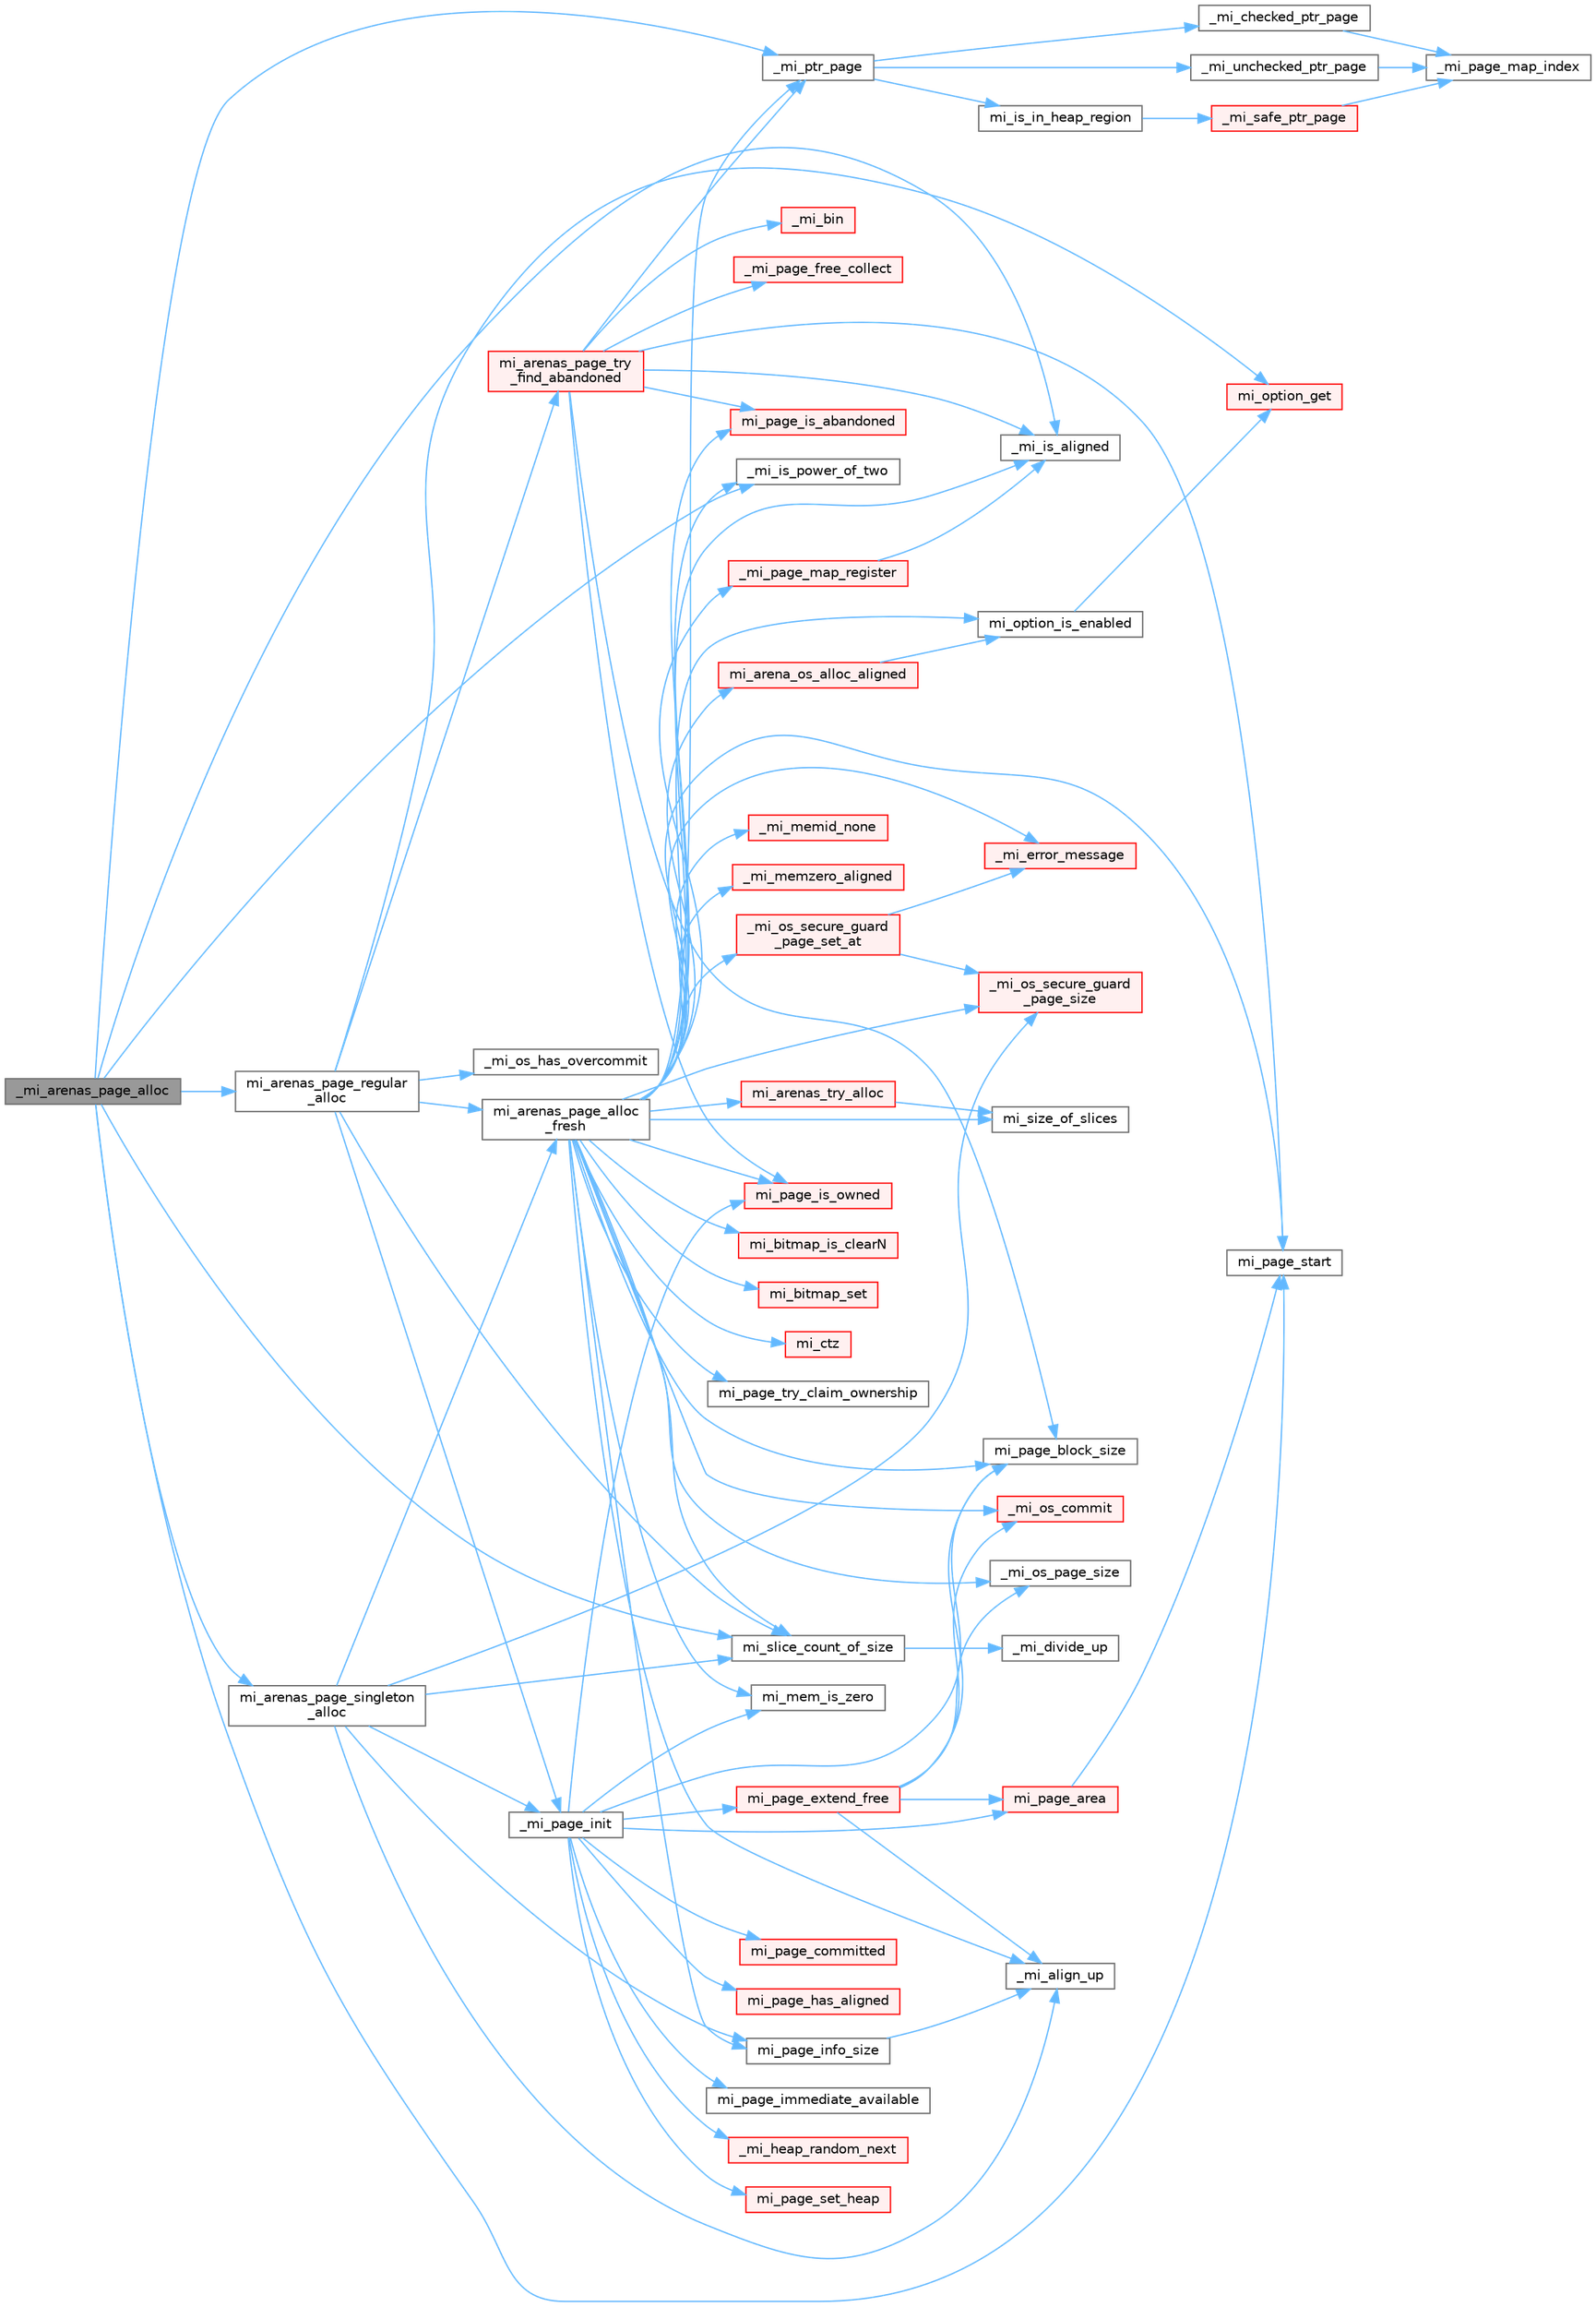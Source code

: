 digraph "_mi_arenas_page_alloc"
{
 // LATEX_PDF_SIZE
  bgcolor="transparent";
  edge [fontname=Helvetica,fontsize=10,labelfontname=Helvetica,labelfontsize=10];
  node [fontname=Helvetica,fontsize=10,shape=box,height=0.2,width=0.4];
  rankdir="LR";
  Node1 [id="Node000001",label="_mi_arenas_page_alloc",height=0.2,width=0.4,color="gray40", fillcolor="grey60", style="filled", fontcolor="black",tooltip=" "];
  Node1 -> Node2 [id="edge86_Node000001_Node000002",color="steelblue1",style="solid",tooltip=" "];
  Node2 [id="Node000002",label="_mi_is_aligned",height=0.2,width=0.4,color="grey40", fillcolor="white", style="filled",URL="$_e_a_s_t_l_2packages_2mimalloc_2include_2mimalloc_2internal_8h.html#ad446ae4d82cbdbd78dfbe46fa2330555",tooltip=" "];
  Node1 -> Node3 [id="edge87_Node000001_Node000003",color="steelblue1",style="solid",tooltip=" "];
  Node3 [id="Node000003",label="_mi_is_power_of_two",height=0.2,width=0.4,color="grey40", fillcolor="white", style="filled",URL="$_e_a_s_t_l_2packages_2mimalloc_2include_2mimalloc_2internal_8h.html#ac46068515202fb9642f6b2610836bd82",tooltip=" "];
  Node1 -> Node4 [id="edge88_Node000001_Node000004",color="steelblue1",style="solid",tooltip=" "];
  Node4 [id="Node000004",label="_mi_ptr_page",height=0.2,width=0.4,color="grey40", fillcolor="white", style="filled",URL="$_e_a_s_t_l_2packages_2mimalloc_2include_2mimalloc_2internal_8h.html#acd84a462a2045538d19ecc56e6cc29f6",tooltip=" "];
  Node4 -> Node5 [id="edge89_Node000004_Node000005",color="steelblue1",style="solid",tooltip=" "];
  Node5 [id="Node000005",label="_mi_checked_ptr_page",height=0.2,width=0.4,color="grey40", fillcolor="white", style="filled",URL="$_e_a_s_t_l_2packages_2mimalloc_2include_2mimalloc_2internal_8h.html#aae1cb48b790d504329cb8031a6a716ef",tooltip=" "];
  Node5 -> Node6 [id="edge90_Node000005_Node000006",color="steelblue1",style="solid",tooltip=" "];
  Node6 [id="Node000006",label="_mi_page_map_index",height=0.2,width=0.4,color="grey40", fillcolor="white", style="filled",URL="$_e_a_s_t_l_2packages_2mimalloc_2include_2mimalloc_2internal_8h.html#ac5fb64f98ad24fd3b47091a14425c3dc",tooltip=" "];
  Node4 -> Node7 [id="edge91_Node000004_Node000007",color="steelblue1",style="solid",tooltip=" "];
  Node7 [id="Node000007",label="_mi_unchecked_ptr_page",height=0.2,width=0.4,color="grey40", fillcolor="white", style="filled",URL="$_e_a_s_t_l_2packages_2mimalloc_2include_2mimalloc_2internal_8h.html#af17a42b9aa712fc80ff8d725eb2300ec",tooltip=" "];
  Node7 -> Node6 [id="edge92_Node000007_Node000006",color="steelblue1",style="solid",tooltip=" "];
  Node4 -> Node8 [id="edge93_Node000004_Node000008",color="steelblue1",style="solid",tooltip=" "];
  Node8 [id="Node000008",label="mi_is_in_heap_region",height=0.2,width=0.4,color="grey40", fillcolor="white", style="filled",URL="$group__extended.html#ga5f071b10d4df1c3658e04e7fd67a94e6",tooltip=" "];
  Node8 -> Node9 [id="edge94_Node000008_Node000009",color="steelblue1",style="solid",tooltip=" "];
  Node9 [id="Node000009",label="_mi_safe_ptr_page",height=0.2,width=0.4,color="red", fillcolor="#FFF0F0", style="filled",URL="$page-map_8c.html#aa93d85305e51471aa1951ab818628a63",tooltip=" "];
  Node9 -> Node6 [id="edge95_Node000009_Node000006",color="steelblue1",style="solid",tooltip=" "];
  Node1 -> Node11 [id="edge96_Node000001_Node000011",color="steelblue1",style="solid",tooltip=" "];
  Node11 [id="Node000011",label="mi_arenas_page_regular\l_alloc",height=0.2,width=0.4,color="grey40", fillcolor="white", style="filled",URL="$arena_8c.html#a4b6e177710444b0ae5fe4acf69222a23",tooltip=" "];
  Node11 -> Node12 [id="edge97_Node000011_Node000012",color="steelblue1",style="solid",tooltip=" "];
  Node12 [id="Node000012",label="_mi_os_has_overcommit",height=0.2,width=0.4,color="grey40", fillcolor="white", style="filled",URL="$os_8c.html#ab15bd169082d58502da1d18e7ae61044",tooltip=" "];
  Node11 -> Node13 [id="edge98_Node000011_Node000013",color="steelblue1",style="solid",tooltip=" "];
  Node13 [id="Node000013",label="_mi_page_init",height=0.2,width=0.4,color="grey40", fillcolor="white", style="filled",URL="$page_8c.html#a93f6b93722ef321c7a3b3f121c1aa3bd",tooltip=" "];
  Node13 -> Node14 [id="edge99_Node000013_Node000014",color="steelblue1",style="solid",tooltip=" "];
  Node14 [id="Node000014",label="_mi_heap_random_next",height=0.2,width=0.4,color="red", fillcolor="#FFF0F0", style="filled",URL="$heap_8c.html#a68ddb5f2c595ea9d4e8d450342b4713c",tooltip=" "];
  Node13 -> Node20 [id="edge100_Node000013_Node000020",color="steelblue1",style="solid",tooltip=" "];
  Node20 [id="Node000020",label="mi_mem_is_zero",height=0.2,width=0.4,color="grey40", fillcolor="white", style="filled",URL="$_e_a_s_t_l_2packages_2mimalloc_2include_2mimalloc_2internal_8h.html#a8391ae55dd6885bd38593f740fd349a4",tooltip=" "];
  Node13 -> Node21 [id="edge101_Node000013_Node000021",color="steelblue1",style="solid",tooltip=" "];
  Node21 [id="Node000021",label="mi_page_area",height=0.2,width=0.4,color="red", fillcolor="#FFF0F0", style="filled",URL="$_e_a_s_t_l_2packages_2mimalloc_2include_2mimalloc_2internal_8h.html#ab02bec7b56343136344cb9441cb889c7",tooltip=" "];
  Node21 -> Node24 [id="edge102_Node000021_Node000024",color="steelblue1",style="solid",tooltip=" "];
  Node24 [id="Node000024",label="mi_page_start",height=0.2,width=0.4,color="grey40", fillcolor="white", style="filled",URL="$_e_a_s_t_l_2packages_2mimalloc_2include_2mimalloc_2internal_8h.html#a95e8b035747d340ad060f5cf0811b7e9",tooltip=" "];
  Node13 -> Node23 [id="edge103_Node000013_Node000023",color="steelblue1",style="solid",tooltip=" "];
  Node23 [id="Node000023",label="mi_page_block_size",height=0.2,width=0.4,color="grey40", fillcolor="white", style="filled",URL="$_e_a_s_t_l_2packages_2mimalloc_2include_2mimalloc_2internal_8h.html#a6134893990c1f09da2b40092ceecc780",tooltip=" "];
  Node13 -> Node25 [id="edge104_Node000013_Node000025",color="steelblue1",style="solid",tooltip=" "];
  Node25 [id="Node000025",label="mi_page_committed",height=0.2,width=0.4,color="red", fillcolor="#FFF0F0", style="filled",URL="$_e_a_s_t_l_2packages_2mimalloc_2include_2mimalloc_2internal_8h.html#a0ebedfe1875740753164d3bf0a948d31",tooltip=" "];
  Node13 -> Node27 [id="edge105_Node000013_Node000027",color="steelblue1",style="solid",tooltip=" "];
  Node27 [id="Node000027",label="mi_page_extend_free",height=0.2,width=0.4,color="red", fillcolor="#FFF0F0", style="filled",URL="$page_8c.html#a40c7a483e3c04fdcf8d9a16bc6e6cea5",tooltip=" "];
  Node27 -> Node28 [id="edge106_Node000027_Node000028",color="steelblue1",style="solid",tooltip=" "];
  Node28 [id="Node000028",label="_mi_align_up",height=0.2,width=0.4,color="grey40", fillcolor="white", style="filled",URL="$_e_a_s_t_l_2packages_2mimalloc_2include_2mimalloc_2internal_8h.html#a7f35944d44d8a16365072023dd19e0da",tooltip=" "];
  Node27 -> Node29 [id="edge107_Node000027_Node000029",color="steelblue1",style="solid",tooltip=" "];
  Node29 [id="Node000029",label="_mi_os_commit",height=0.2,width=0.4,color="red", fillcolor="#FFF0F0", style="filled",URL="$os_8c.html#acef931ae1be3c3ddb6ee125a8267a84e",tooltip=" "];
  Node27 -> Node70 [id="edge108_Node000027_Node000070",color="steelblue1",style="solid",tooltip=" "];
  Node70 [id="Node000070",label="_mi_os_page_size",height=0.2,width=0.4,color="grey40", fillcolor="white", style="filled",URL="$os_8c.html#a723e4c95209d4c6282b53317473e83d5",tooltip=" "];
  Node27 -> Node21 [id="edge109_Node000027_Node000021",color="steelblue1",style="solid",tooltip=" "];
  Node27 -> Node23 [id="edge110_Node000027_Node000023",color="steelblue1",style="solid",tooltip=" "];
  Node13 -> Node82 [id="edge111_Node000013_Node000082",color="steelblue1",style="solid",tooltip=" "];
  Node82 [id="Node000082",label="mi_page_has_aligned",height=0.2,width=0.4,color="red", fillcolor="#FFF0F0", style="filled",URL="$_e_a_s_t_l_2packages_2mimalloc_2include_2mimalloc_2internal_8h.html#ae0b5641b1e2fabf59c84685e08520852",tooltip=" "];
  Node13 -> Node85 [id="edge112_Node000013_Node000085",color="steelblue1",style="solid",tooltip=" "];
  Node85 [id="Node000085",label="mi_page_immediate_available",height=0.2,width=0.4,color="grey40", fillcolor="white", style="filled",URL="$_e_a_s_t_l_2packages_2mimalloc_2include_2mimalloc_2internal_8h.html#a87596f606325115ec4f43046dfd3d64a",tooltip=" "];
  Node13 -> Node86 [id="edge113_Node000013_Node000086",color="steelblue1",style="solid",tooltip=" "];
  Node86 [id="Node000086",label="mi_page_is_owned",height=0.2,width=0.4,color="red", fillcolor="#FFF0F0", style="filled",URL="$_e_a_s_t_l_2packages_2mimalloc_2include_2mimalloc_2internal_8h.html#af56ec67c6f794de0f36d59a6390ab4c7",tooltip=" "];
  Node13 -> Node88 [id="edge114_Node000013_Node000088",color="steelblue1",style="solid",tooltip=" "];
  Node88 [id="Node000088",label="mi_page_set_heap",height=0.2,width=0.4,color="red", fillcolor="#FFF0F0", style="filled",URL="$_e_a_s_t_l_2packages_2mimalloc_2include_2mimalloc_2internal_8h.html#a4f0664d2a3d9c81776a0f90311aef474",tooltip=" "];
  Node11 -> Node89 [id="edge115_Node000011_Node000089",color="steelblue1",style="solid",tooltip=" "];
  Node89 [id="Node000089",label="mi_arenas_page_alloc\l_fresh",height=0.2,width=0.4,color="grey40", fillcolor="white", style="filled",URL="$arena_8c.html#a8ec3eb385e20906f3e68a26faf3e9643",tooltip=" "];
  Node89 -> Node28 [id="edge116_Node000089_Node000028",color="steelblue1",style="solid",tooltip=" "];
  Node89 -> Node90 [id="edge117_Node000089_Node000090",color="steelblue1",style="solid",tooltip=" "];
  Node90 [id="Node000090",label="_mi_error_message",height=0.2,width=0.4,color="red", fillcolor="#FFF0F0", style="filled",URL="$options_8c.html#a2bebc073bcaac71658e57bb260c2e426",tooltip=" "];
  Node89 -> Node2 [id="edge118_Node000089_Node000002",color="steelblue1",style="solid",tooltip=" "];
  Node89 -> Node3 [id="edge119_Node000089_Node000003",color="steelblue1",style="solid",tooltip=" "];
  Node89 -> Node92 [id="edge120_Node000089_Node000092",color="steelblue1",style="solid",tooltip=" "];
  Node92 [id="Node000092",label="_mi_memid_none",height=0.2,width=0.4,color="red", fillcolor="#FFF0F0", style="filled",URL="$_e_a_s_t_l_2packages_2mimalloc_2include_2mimalloc_2internal_8h.html#a130091d8591ac82c587dace216eca4d2",tooltip=" "];
  Node89 -> Node94 [id="edge121_Node000089_Node000094",color="steelblue1",style="solid",tooltip=" "];
  Node94 [id="Node000094",label="_mi_memzero_aligned",height=0.2,width=0.4,color="red", fillcolor="#FFF0F0", style="filled",URL="$_e_a_s_t_l_2packages_2mimalloc_2include_2mimalloc_2internal_8h.html#aa1d3beee9d492fc175ac2584e50fd8ea",tooltip=" "];
  Node89 -> Node29 [id="edge122_Node000089_Node000029",color="steelblue1",style="solid",tooltip=" "];
  Node89 -> Node70 [id="edge123_Node000089_Node000070",color="steelblue1",style="solid",tooltip=" "];
  Node89 -> Node97 [id="edge124_Node000089_Node000097",color="steelblue1",style="solid",tooltip=" "];
  Node97 [id="Node000097",label="_mi_os_secure_guard\l_page_set_at",height=0.2,width=0.4,color="red", fillcolor="#FFF0F0", style="filled",URL="$os_8c.html#ab8a90f7c45f09eeb46adb1677f438827",tooltip=" "];
  Node97 -> Node90 [id="edge125_Node000097_Node000090",color="steelblue1",style="solid",tooltip=" "];
  Node97 -> Node103 [id="edge126_Node000097_Node000103",color="steelblue1",style="solid",tooltip=" "];
  Node103 [id="Node000103",label="_mi_os_secure_guard\l_page_size",height=0.2,width=0.4,color="red", fillcolor="#FFF0F0", style="filled",URL="$os_8c.html#a2daf38bcf9e1a42db5038d237354fbe2",tooltip=" "];
  Node89 -> Node103 [id="edge127_Node000089_Node000103",color="steelblue1",style="solid",tooltip=" "];
  Node89 -> Node105 [id="edge128_Node000089_Node000105",color="steelblue1",style="solid",tooltip=" "];
  Node105 [id="Node000105",label="_mi_page_map_register",height=0.2,width=0.4,color="red", fillcolor="#FFF0F0", style="filled",URL="$page-map_8c.html#a408efa9baa877e4ccfcf3e9429bcbc01",tooltip=" "];
  Node105 -> Node2 [id="edge129_Node000105_Node000002",color="steelblue1",style="solid",tooltip=" "];
  Node89 -> Node4 [id="edge130_Node000089_Node000004",color="steelblue1",style="solid",tooltip=" "];
  Node89 -> Node147 [id="edge131_Node000089_Node000147",color="steelblue1",style="solid",tooltip=" "];
  Node147 [id="Node000147",label="mi_arena_os_alloc_aligned",height=0.2,width=0.4,color="red", fillcolor="#FFF0F0", style="filled",URL="$arena_8c.html#a2006e5e5adff15eb41bb9ab90570fbe2",tooltip=" "];
  Node147 -> Node34 [id="edge132_Node000147_Node000034",color="steelblue1",style="solid",tooltip=" "];
  Node34 [id="Node000034",label="mi_option_is_enabled",height=0.2,width=0.4,color="grey40", fillcolor="white", style="filled",URL="$group__options.html#ga459ad98f18b3fc9275474807fe0ca188",tooltip=" "];
  Node34 -> Node35 [id="edge133_Node000034_Node000035",color="steelblue1",style="solid",tooltip=" "];
  Node35 [id="Node000035",label="mi_option_get",height=0.2,width=0.4,color="red", fillcolor="#FFF0F0", style="filled",URL="$group__options.html#ga7e8af195cc81d3fa64ccf2662caa565a",tooltip=" "];
  Node89 -> Node152 [id="edge134_Node000089_Node000152",color="steelblue1",style="solid",tooltip=" "];
  Node152 [id="Node000152",label="mi_arenas_try_alloc",height=0.2,width=0.4,color="red", fillcolor="#FFF0F0", style="filled",URL="$arena_8c.html#a7bb972f39f5597d5721a9a2f8139fdf8",tooltip=" "];
  Node152 -> Node217 [id="edge135_Node000152_Node000217",color="steelblue1",style="solid",tooltip=" "];
  Node217 [id="Node000217",label="mi_size_of_slices",height=0.2,width=0.4,color="grey40", fillcolor="white", style="filled",URL="$_e_a_s_t_l_2packages_2mimalloc_2include_2mimalloc_2internal_8h.html#ae8e31ea92ee1ee2f1a93ea87d0184436",tooltip=" "];
  Node89 -> Node275 [id="edge136_Node000089_Node000275",color="steelblue1",style="solid",tooltip=" "];
  Node275 [id="Node000275",label="mi_bitmap_is_clearN",height=0.2,width=0.4,color="red", fillcolor="#FFF0F0", style="filled",URL="$bitmap_8h.html#af936c34984e522b68823945d71373534",tooltip=" "];
  Node89 -> Node276 [id="edge137_Node000089_Node000276",color="steelblue1",style="solid",tooltip=" "];
  Node276 [id="Node000276",label="mi_bitmap_set",height=0.2,width=0.4,color="red", fillcolor="#FFF0F0", style="filled",URL="$bitmap_8c.html#a929cc4a78e5271092ab20f25c10ba956",tooltip=" "];
  Node89 -> Node248 [id="edge138_Node000089_Node000248",color="steelblue1",style="solid",tooltip=" "];
  Node248 [id="Node000248",label="mi_ctz",height=0.2,width=0.4,color="red", fillcolor="#FFF0F0", style="filled",URL="$bits_8h.html#a8eb514b948438b609030d3d13c0d1c6d",tooltip=" "];
  Node89 -> Node20 [id="edge139_Node000089_Node000020",color="steelblue1",style="solid",tooltip=" "];
  Node89 -> Node34 [id="edge140_Node000089_Node000034",color="steelblue1",style="solid",tooltip=" "];
  Node89 -> Node23 [id="edge141_Node000089_Node000023",color="steelblue1",style="solid",tooltip=" "];
  Node89 -> Node277 [id="edge142_Node000089_Node000277",color="steelblue1",style="solid",tooltip=" "];
  Node277 [id="Node000277",label="mi_page_info_size",height=0.2,width=0.4,color="grey40", fillcolor="white", style="filled",URL="$_e_a_s_t_l_2packages_2mimalloc_2include_2mimalloc_2internal_8h.html#a843e94fe943ee716de387f8f54f1fa34",tooltip=" "];
  Node277 -> Node28 [id="edge143_Node000277_Node000028",color="steelblue1",style="solid",tooltip=" "];
  Node89 -> Node278 [id="edge144_Node000089_Node000278",color="steelblue1",style="solid",tooltip=" "];
  Node278 [id="Node000278",label="mi_page_is_abandoned",height=0.2,width=0.4,color="red", fillcolor="#FFF0F0", style="filled",URL="$_e_a_s_t_l_2packages_2mimalloc_2include_2mimalloc_2internal_8h.html#aa75f964d916bd58a37861b88491c51fb",tooltip=" "];
  Node89 -> Node86 [id="edge145_Node000089_Node000086",color="steelblue1",style="solid",tooltip=" "];
  Node89 -> Node24 [id="edge146_Node000089_Node000024",color="steelblue1",style="solid",tooltip=" "];
  Node89 -> Node280 [id="edge147_Node000089_Node000280",color="steelblue1",style="solid",tooltip=" "];
  Node280 [id="Node000280",label="mi_page_try_claim_ownership",height=0.2,width=0.4,color="grey40", fillcolor="white", style="filled",URL="$_e_a_s_t_l_2packages_2mimalloc_2include_2mimalloc_2internal_8h.html#a169f87a15e28a034692b692e86022baa",tooltip=" "];
  Node89 -> Node217 [id="edge148_Node000089_Node000217",color="steelblue1",style="solid",tooltip=" "];
  Node89 -> Node108 [id="edge149_Node000089_Node000108",color="steelblue1",style="solid",tooltip=" "];
  Node108 [id="Node000108",label="mi_slice_count_of_size",height=0.2,width=0.4,color="grey40", fillcolor="white", style="filled",URL="$_e_a_s_t_l_2packages_2mimalloc_2include_2mimalloc_2internal_8h.html#a9ad8412b6af23e1040840727a59cc9b5",tooltip=" "];
  Node108 -> Node109 [id="edge150_Node000108_Node000109",color="steelblue1",style="solid",tooltip=" "];
  Node109 [id="Node000109",label="_mi_divide_up",height=0.2,width=0.4,color="grey40", fillcolor="white", style="filled",URL="$_e_a_s_t_l_2packages_2mimalloc_2include_2mimalloc_2internal_8h.html#a693e5b64e9a4644c716974dda2395edc",tooltip=" "];
  Node11 -> Node281 [id="edge151_Node000011_Node000281",color="steelblue1",style="solid",tooltip=" "];
  Node281 [id="Node000281",label="mi_arenas_page_try\l_find_abandoned",height=0.2,width=0.4,color="red", fillcolor="#FFF0F0", style="filled",URL="$arena_8c.html#ad2db9f94b60c1baa96a3c01815973009",tooltip=" "];
  Node281 -> Node282 [id="edge152_Node000281_Node000282",color="steelblue1",style="solid",tooltip=" "];
  Node282 [id="Node000282",label="_mi_bin",height=0.2,width=0.4,color="red", fillcolor="#FFF0F0", style="filled",URL="$page-queue_8c.html#a0d92abe27db4a21968468b2fe73473d6",tooltip=" "];
  Node281 -> Node2 [id="edge153_Node000281_Node000002",color="steelblue1",style="solid",tooltip=" "];
  Node281 -> Node285 [id="edge154_Node000281_Node000285",color="steelblue1",style="solid",tooltip=" "];
  Node285 [id="Node000285",label="_mi_page_free_collect",height=0.2,width=0.4,color="red", fillcolor="#FFF0F0", style="filled",URL="$page_8c.html#ae2b78e1e45e4ac3db8102e9d333d2972",tooltip=" "];
  Node281 -> Node4 [id="edge155_Node000281_Node000004",color="steelblue1",style="solid",tooltip=" "];
  Node281 -> Node23 [id="edge156_Node000281_Node000023",color="steelblue1",style="solid",tooltip=" "];
  Node281 -> Node278 [id="edge157_Node000281_Node000278",color="steelblue1",style="solid",tooltip=" "];
  Node281 -> Node86 [id="edge158_Node000281_Node000086",color="steelblue1",style="solid",tooltip=" "];
  Node281 -> Node24 [id="edge159_Node000281_Node000024",color="steelblue1",style="solid",tooltip=" "];
  Node11 -> Node35 [id="edge160_Node000011_Node000035",color="steelblue1",style="solid",tooltip=" "];
  Node11 -> Node108 [id="edge161_Node000011_Node000108",color="steelblue1",style="solid",tooltip=" "];
  Node1 -> Node337 [id="edge162_Node000001_Node000337",color="steelblue1",style="solid",tooltip=" "];
  Node337 [id="Node000337",label="mi_arenas_page_singleton\l_alloc",height=0.2,width=0.4,color="grey40", fillcolor="white", style="filled",URL="$arena_8c.html#a49fe61e9eb0c2f70cfdd223d8aafc91a",tooltip=" "];
  Node337 -> Node28 [id="edge163_Node000337_Node000028",color="steelblue1",style="solid",tooltip=" "];
  Node337 -> Node103 [id="edge164_Node000337_Node000103",color="steelblue1",style="solid",tooltip=" "];
  Node337 -> Node13 [id="edge165_Node000337_Node000013",color="steelblue1",style="solid",tooltip=" "];
  Node337 -> Node89 [id="edge166_Node000337_Node000089",color="steelblue1",style="solid",tooltip=" "];
  Node337 -> Node277 [id="edge167_Node000337_Node000277",color="steelblue1",style="solid",tooltip=" "];
  Node337 -> Node108 [id="edge168_Node000337_Node000108",color="steelblue1",style="solid",tooltip=" "];
  Node1 -> Node24 [id="edge169_Node000001_Node000024",color="steelblue1",style="solid",tooltip=" "];
  Node1 -> Node108 [id="edge170_Node000001_Node000108",color="steelblue1",style="solid",tooltip=" "];
}
